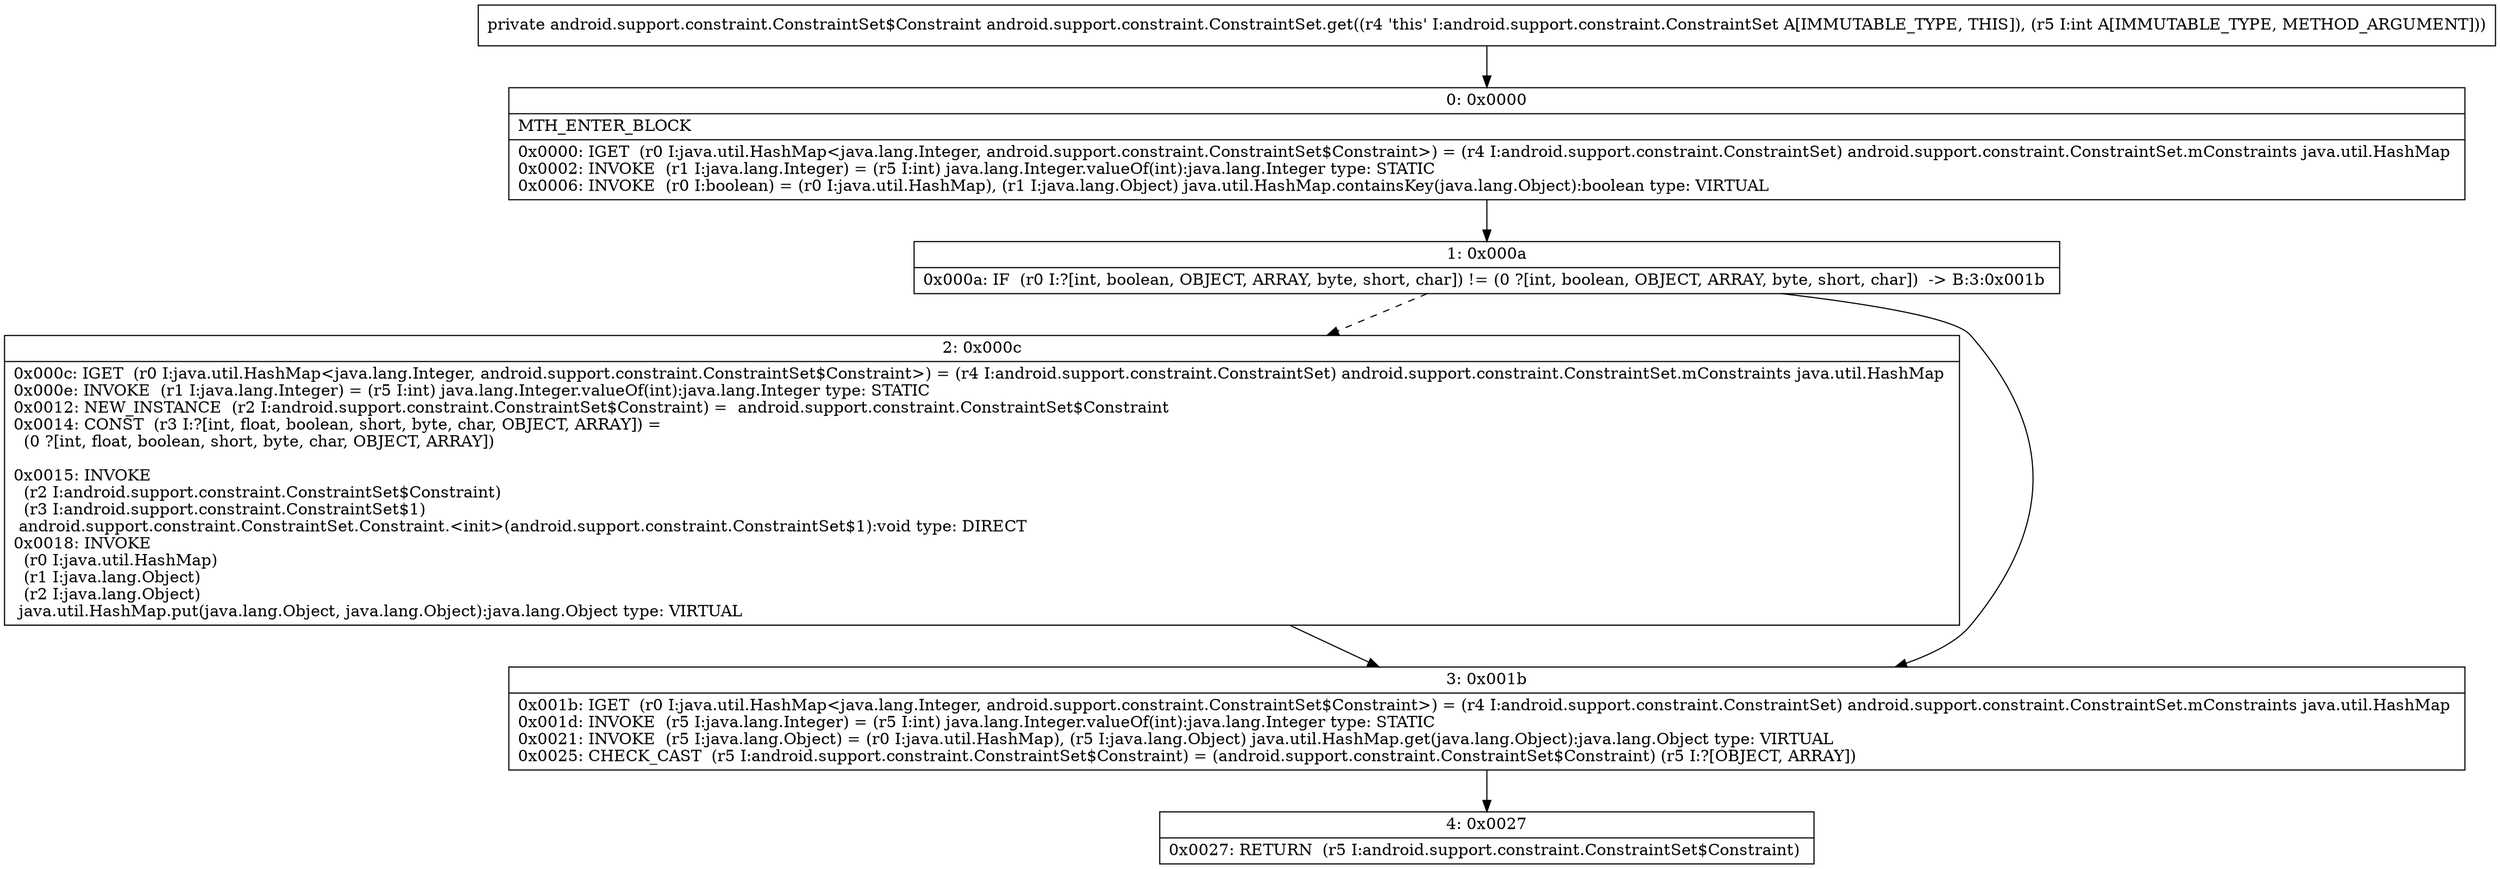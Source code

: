 digraph "CFG forandroid.support.constraint.ConstraintSet.get(I)Landroid\/support\/constraint\/ConstraintSet$Constraint;" {
Node_0 [shape=record,label="{0\:\ 0x0000|MTH_ENTER_BLOCK\l|0x0000: IGET  (r0 I:java.util.HashMap\<java.lang.Integer, android.support.constraint.ConstraintSet$Constraint\>) = (r4 I:android.support.constraint.ConstraintSet) android.support.constraint.ConstraintSet.mConstraints java.util.HashMap \l0x0002: INVOKE  (r1 I:java.lang.Integer) = (r5 I:int) java.lang.Integer.valueOf(int):java.lang.Integer type: STATIC \l0x0006: INVOKE  (r0 I:boolean) = (r0 I:java.util.HashMap), (r1 I:java.lang.Object) java.util.HashMap.containsKey(java.lang.Object):boolean type: VIRTUAL \l}"];
Node_1 [shape=record,label="{1\:\ 0x000a|0x000a: IF  (r0 I:?[int, boolean, OBJECT, ARRAY, byte, short, char]) != (0 ?[int, boolean, OBJECT, ARRAY, byte, short, char])  \-\> B:3:0x001b \l}"];
Node_2 [shape=record,label="{2\:\ 0x000c|0x000c: IGET  (r0 I:java.util.HashMap\<java.lang.Integer, android.support.constraint.ConstraintSet$Constraint\>) = (r4 I:android.support.constraint.ConstraintSet) android.support.constraint.ConstraintSet.mConstraints java.util.HashMap \l0x000e: INVOKE  (r1 I:java.lang.Integer) = (r5 I:int) java.lang.Integer.valueOf(int):java.lang.Integer type: STATIC \l0x0012: NEW_INSTANCE  (r2 I:android.support.constraint.ConstraintSet$Constraint) =  android.support.constraint.ConstraintSet$Constraint \l0x0014: CONST  (r3 I:?[int, float, boolean, short, byte, char, OBJECT, ARRAY]) = \l  (0 ?[int, float, boolean, short, byte, char, OBJECT, ARRAY])\l \l0x0015: INVOKE  \l  (r2 I:android.support.constraint.ConstraintSet$Constraint)\l  (r3 I:android.support.constraint.ConstraintSet$1)\l android.support.constraint.ConstraintSet.Constraint.\<init\>(android.support.constraint.ConstraintSet$1):void type: DIRECT \l0x0018: INVOKE  \l  (r0 I:java.util.HashMap)\l  (r1 I:java.lang.Object)\l  (r2 I:java.lang.Object)\l java.util.HashMap.put(java.lang.Object, java.lang.Object):java.lang.Object type: VIRTUAL \l}"];
Node_3 [shape=record,label="{3\:\ 0x001b|0x001b: IGET  (r0 I:java.util.HashMap\<java.lang.Integer, android.support.constraint.ConstraintSet$Constraint\>) = (r4 I:android.support.constraint.ConstraintSet) android.support.constraint.ConstraintSet.mConstraints java.util.HashMap \l0x001d: INVOKE  (r5 I:java.lang.Integer) = (r5 I:int) java.lang.Integer.valueOf(int):java.lang.Integer type: STATIC \l0x0021: INVOKE  (r5 I:java.lang.Object) = (r0 I:java.util.HashMap), (r5 I:java.lang.Object) java.util.HashMap.get(java.lang.Object):java.lang.Object type: VIRTUAL \l0x0025: CHECK_CAST  (r5 I:android.support.constraint.ConstraintSet$Constraint) = (android.support.constraint.ConstraintSet$Constraint) (r5 I:?[OBJECT, ARRAY]) \l}"];
Node_4 [shape=record,label="{4\:\ 0x0027|0x0027: RETURN  (r5 I:android.support.constraint.ConstraintSet$Constraint) \l}"];
MethodNode[shape=record,label="{private android.support.constraint.ConstraintSet$Constraint android.support.constraint.ConstraintSet.get((r4 'this' I:android.support.constraint.ConstraintSet A[IMMUTABLE_TYPE, THIS]), (r5 I:int A[IMMUTABLE_TYPE, METHOD_ARGUMENT])) }"];
MethodNode -> Node_0;
Node_0 -> Node_1;
Node_1 -> Node_2[style=dashed];
Node_1 -> Node_3;
Node_2 -> Node_3;
Node_3 -> Node_4;
}

